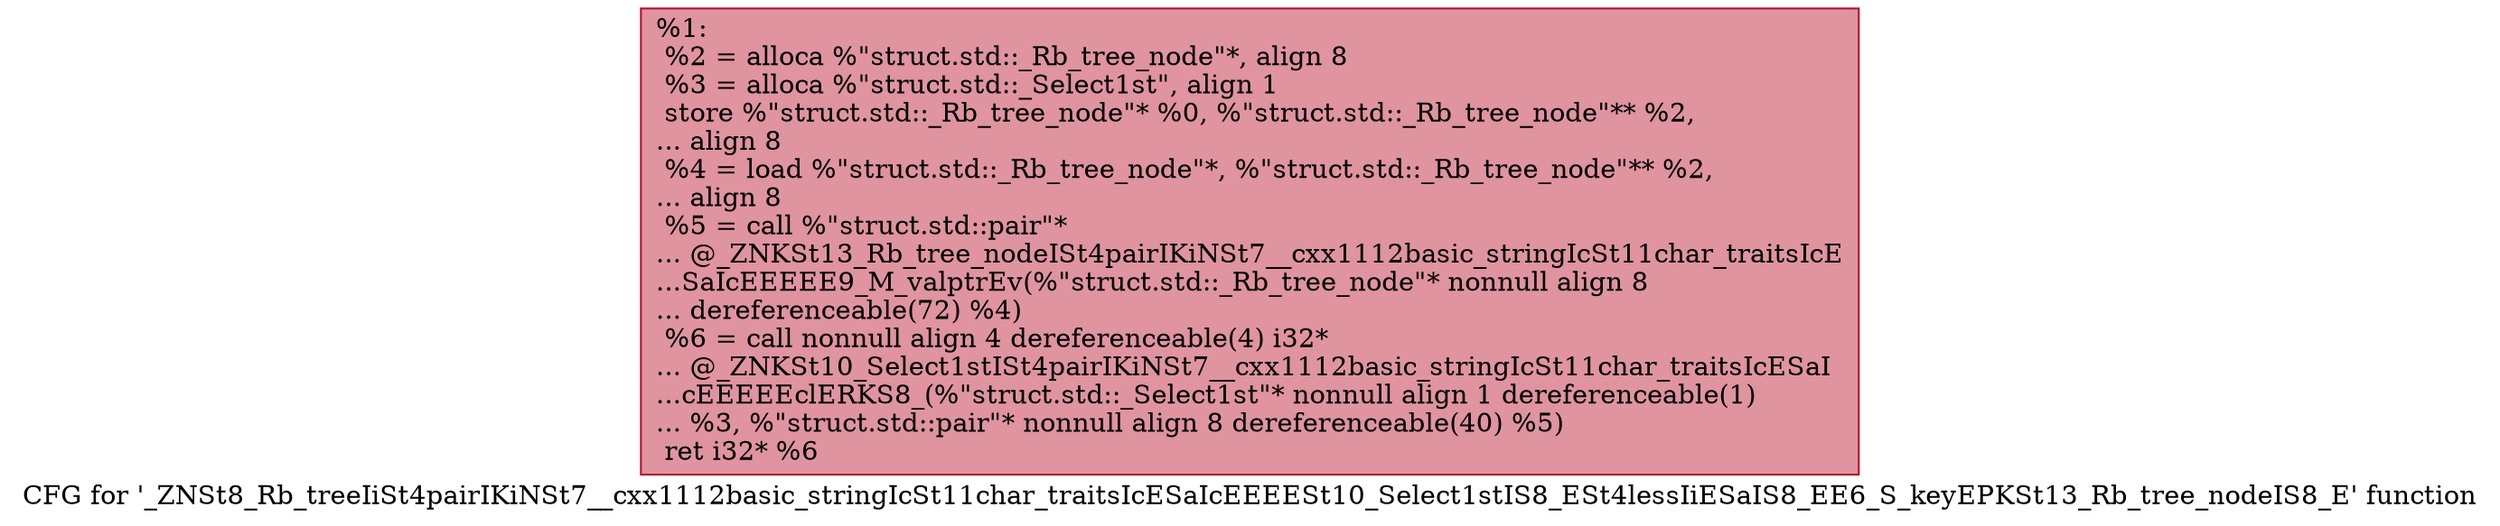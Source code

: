 digraph "CFG for '_ZNSt8_Rb_treeIiSt4pairIKiNSt7__cxx1112basic_stringIcSt11char_traitsIcESaIcEEEESt10_Select1stIS8_ESt4lessIiESaIS8_EE6_S_keyEPKSt13_Rb_tree_nodeIS8_E' function" {
	label="CFG for '_ZNSt8_Rb_treeIiSt4pairIKiNSt7__cxx1112basic_stringIcSt11char_traitsIcESaIcEEEESt10_Select1stIS8_ESt4lessIiESaIS8_EE6_S_keyEPKSt13_Rb_tree_nodeIS8_E' function";

	Node0x561d2df55d60 [shape=record,color="#b70d28ff", style=filled, fillcolor="#b70d2870",label="{%1:\l  %2 = alloca %\"struct.std::_Rb_tree_node\"*, align 8\l  %3 = alloca %\"struct.std::_Select1st\", align 1\l  store %\"struct.std::_Rb_tree_node\"* %0, %\"struct.std::_Rb_tree_node\"** %2,\l... align 8\l  %4 = load %\"struct.std::_Rb_tree_node\"*, %\"struct.std::_Rb_tree_node\"** %2,\l... align 8\l  %5 = call %\"struct.std::pair\"*\l... @_ZNKSt13_Rb_tree_nodeISt4pairIKiNSt7__cxx1112basic_stringIcSt11char_traitsIcE\l...SaIcEEEEE9_M_valptrEv(%\"struct.std::_Rb_tree_node\"* nonnull align 8\l... dereferenceable(72) %4)\l  %6 = call nonnull align 4 dereferenceable(4) i32*\l... @_ZNKSt10_Select1stISt4pairIKiNSt7__cxx1112basic_stringIcSt11char_traitsIcESaI\l...cEEEEEclERKS8_(%\"struct.std::_Select1st\"* nonnull align 1 dereferenceable(1)\l... %3, %\"struct.std::pair\"* nonnull align 8 dereferenceable(40) %5)\l  ret i32* %6\l}"];
}
